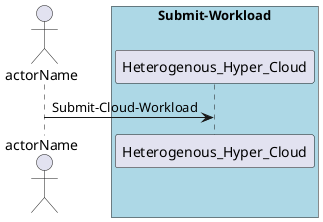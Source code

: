 @startuml
Actor "actorName" as A

box "Submit-Workload" #lightblue
participant "Heterogenous_Hyper_Cloud" as S
A -> S : Submit-Cloud-Workload
end box

@enduml
